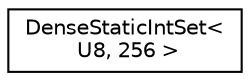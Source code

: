 digraph "Graphical Class Hierarchy"
{
  edge [fontname="Helvetica",fontsize="10",labelfontname="Helvetica",labelfontsize="10"];
  node [fontname="Helvetica",fontsize="10",shape=record];
  rankdir="LR";
  Node0 [label="DenseStaticIntSet\<\l U8, 256 \>",height=0.2,width=0.4,color="black", fillcolor="white", style="filled",URL="$struct_dense_static_int_set.html"];
}
